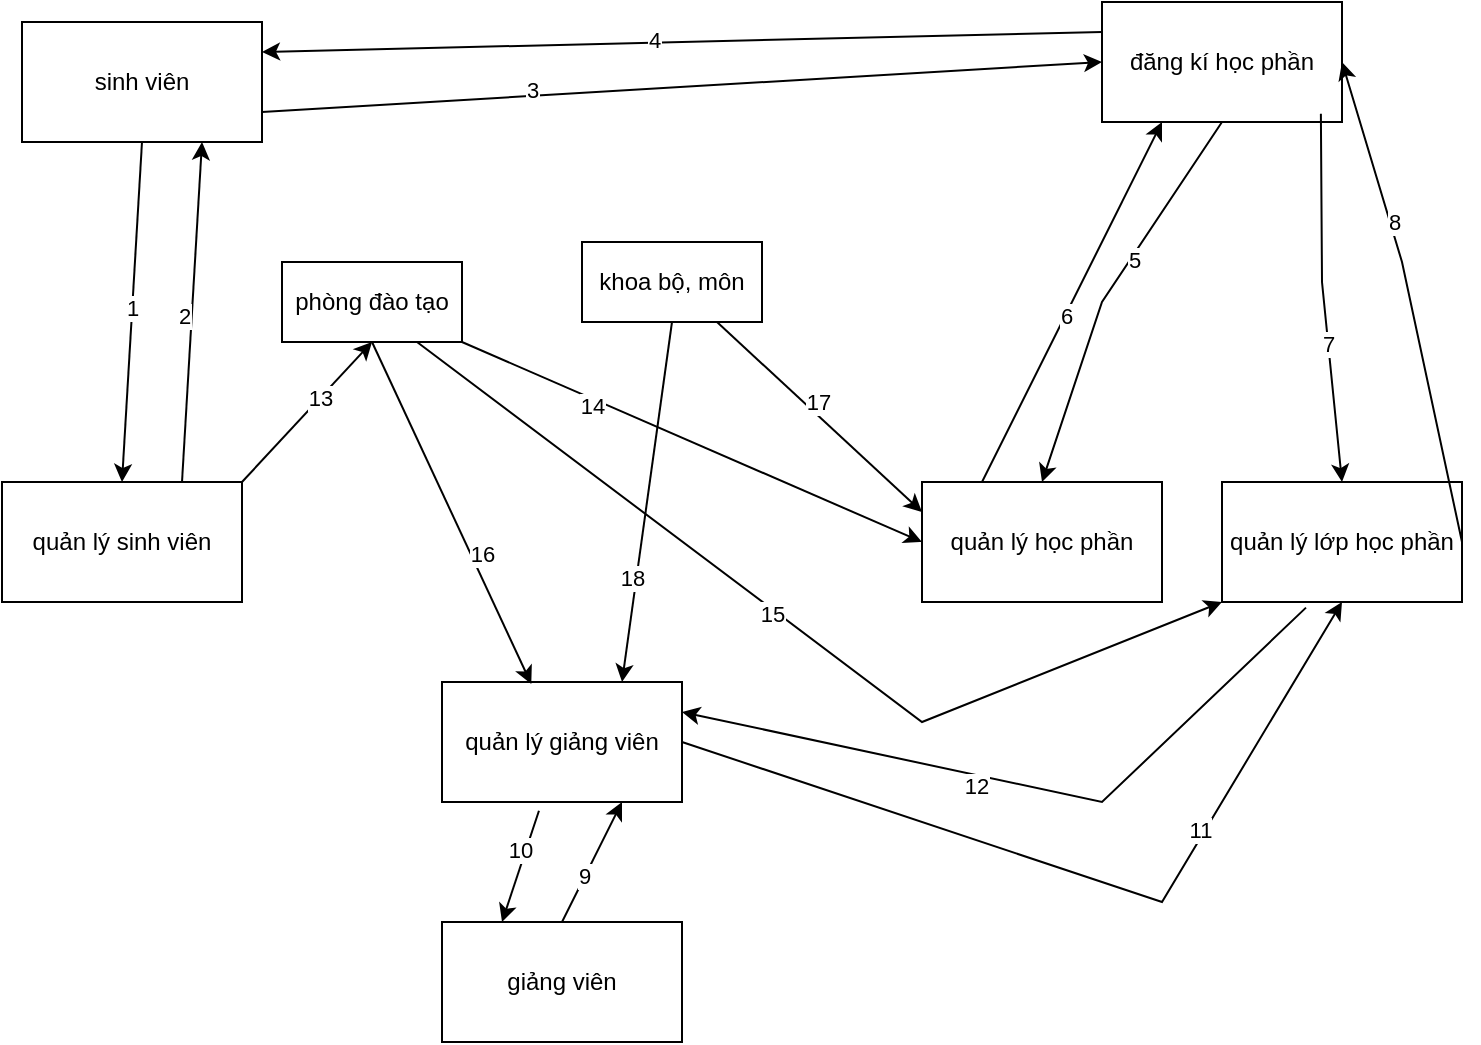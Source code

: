 <mxfile version="28.2.3">
  <diagram name="Page-1" id="RhjmA6OBy8CS-5F4wgAC">
    <mxGraphModel dx="957" dy="629" grid="1" gridSize="10" guides="1" tooltips="1" connect="1" arrows="1" fold="1" page="1" pageScale="1" pageWidth="850" pageHeight="1100" math="0" shadow="0">
      <root>
        <mxCell id="0" />
        <mxCell id="1" parent="0" />
        <mxCell id="tZYwSCrGoD1mti8nqzn9-1" value="quản lý sinh viên" style="rounded=0;whiteSpace=wrap;html=1;" vertex="1" parent="1">
          <mxGeometry x="60" y="620" width="120" height="60" as="geometry" />
        </mxCell>
        <mxCell id="tZYwSCrGoD1mti8nqzn9-2" value="sinh viên" style="rounded=0;whiteSpace=wrap;html=1;" vertex="1" parent="1">
          <mxGeometry x="70" y="390" width="120" height="60" as="geometry" />
        </mxCell>
        <mxCell id="tZYwSCrGoD1mti8nqzn9-3" value="" style="endArrow=classic;html=1;rounded=0;entryX=0.5;entryY=0;entryDx=0;entryDy=0;exitX=0.5;exitY=1;exitDx=0;exitDy=0;" edge="1" parent="1" source="tZYwSCrGoD1mti8nqzn9-2" target="tZYwSCrGoD1mti8nqzn9-1">
          <mxGeometry width="50" height="50" relative="1" as="geometry">
            <mxPoint x="300" y="450" as="sourcePoint" />
            <mxPoint x="500" y="580" as="targetPoint" />
          </mxGeometry>
        </mxCell>
        <mxCell id="tZYwSCrGoD1mti8nqzn9-5" value="1" style="edgeLabel;html=1;align=center;verticalAlign=middle;resizable=0;points=[];" vertex="1" connectable="0" parent="tZYwSCrGoD1mti8nqzn9-3">
          <mxGeometry x="-0.045" relative="1" as="geometry">
            <mxPoint y="1" as="offset" />
          </mxGeometry>
        </mxCell>
        <mxCell id="tZYwSCrGoD1mti8nqzn9-4" value="" style="endArrow=classic;html=1;rounded=0;exitX=0.75;exitY=0;exitDx=0;exitDy=0;entryX=0.75;entryY=1;entryDx=0;entryDy=0;" edge="1" parent="1" source="tZYwSCrGoD1mti8nqzn9-1" target="tZYwSCrGoD1mti8nqzn9-2">
          <mxGeometry width="50" height="50" relative="1" as="geometry">
            <mxPoint x="450" y="330" as="sourcePoint" />
            <mxPoint x="500" y="280" as="targetPoint" />
          </mxGeometry>
        </mxCell>
        <mxCell id="tZYwSCrGoD1mti8nqzn9-6" value="2" style="edgeLabel;html=1;align=center;verticalAlign=middle;resizable=0;points=[];" vertex="1" connectable="0" parent="tZYwSCrGoD1mti8nqzn9-4">
          <mxGeometry x="-0.022" y="4" relative="1" as="geometry">
            <mxPoint as="offset" />
          </mxGeometry>
        </mxCell>
        <mxCell id="tZYwSCrGoD1mti8nqzn9-7" value="phòng đào tạo" style="rounded=0;whiteSpace=wrap;html=1;" vertex="1" parent="1">
          <mxGeometry x="200" y="510" width="90" height="40" as="geometry" />
        </mxCell>
        <mxCell id="tZYwSCrGoD1mti8nqzn9-8" value="đăng kí học phần" style="rounded=0;whiteSpace=wrap;html=1;" vertex="1" parent="1">
          <mxGeometry x="610" y="380" width="120" height="60" as="geometry" />
        </mxCell>
        <mxCell id="tZYwSCrGoD1mti8nqzn9-9" value="" style="endArrow=classic;html=1;rounded=0;exitX=1;exitY=0.75;exitDx=0;exitDy=0;entryX=0;entryY=0.5;entryDx=0;entryDy=0;" edge="1" parent="1" source="tZYwSCrGoD1mti8nqzn9-2" target="tZYwSCrGoD1mti8nqzn9-8">
          <mxGeometry width="50" height="50" relative="1" as="geometry">
            <mxPoint x="360" y="600" as="sourcePoint" />
            <mxPoint x="410" y="550" as="targetPoint" />
          </mxGeometry>
        </mxCell>
        <mxCell id="tZYwSCrGoD1mti8nqzn9-11" value="3" style="edgeLabel;html=1;align=center;verticalAlign=middle;resizable=0;points=[];" vertex="1" connectable="0" parent="tZYwSCrGoD1mti8nqzn9-9">
          <mxGeometry x="-0.358" y="3" relative="1" as="geometry">
            <mxPoint as="offset" />
          </mxGeometry>
        </mxCell>
        <mxCell id="tZYwSCrGoD1mti8nqzn9-10" value="" style="endArrow=classic;html=1;rounded=0;exitX=0;exitY=0.25;exitDx=0;exitDy=0;entryX=1;entryY=0.25;entryDx=0;entryDy=0;" edge="1" parent="1" source="tZYwSCrGoD1mti8nqzn9-8" target="tZYwSCrGoD1mti8nqzn9-2">
          <mxGeometry width="50" height="50" relative="1" as="geometry">
            <mxPoint x="360" y="600" as="sourcePoint" />
            <mxPoint x="410" y="550" as="targetPoint" />
          </mxGeometry>
        </mxCell>
        <mxCell id="tZYwSCrGoD1mti8nqzn9-12" value="4" style="edgeLabel;html=1;align=center;verticalAlign=middle;resizable=0;points=[];" vertex="1" connectable="0" parent="tZYwSCrGoD1mti8nqzn9-10">
          <mxGeometry x="0.068" y="-2" relative="1" as="geometry">
            <mxPoint as="offset" />
          </mxGeometry>
        </mxCell>
        <mxCell id="tZYwSCrGoD1mti8nqzn9-13" value="quản lý lớp học phần" style="rounded=0;whiteSpace=wrap;html=1;" vertex="1" parent="1">
          <mxGeometry x="670" y="620" width="120" height="60" as="geometry" />
        </mxCell>
        <mxCell id="tZYwSCrGoD1mti8nqzn9-14" value="quản lý học phần" style="rounded=0;whiteSpace=wrap;html=1;" vertex="1" parent="1">
          <mxGeometry x="520" y="620" width="120" height="60" as="geometry" />
        </mxCell>
        <mxCell id="tZYwSCrGoD1mti8nqzn9-15" value="" style="endArrow=classic;html=1;rounded=0;entryX=0.5;entryY=0;entryDx=0;entryDy=0;exitX=0.5;exitY=1;exitDx=0;exitDy=0;" edge="1" parent="1" source="tZYwSCrGoD1mti8nqzn9-8" target="tZYwSCrGoD1mti8nqzn9-14">
          <mxGeometry width="50" height="50" relative="1" as="geometry">
            <mxPoint x="360" y="600" as="sourcePoint" />
            <mxPoint x="410" y="550" as="targetPoint" />
            <Array as="points">
              <mxPoint x="610" y="530" />
            </Array>
          </mxGeometry>
        </mxCell>
        <mxCell id="tZYwSCrGoD1mti8nqzn9-16" value="5" style="edgeLabel;html=1;align=center;verticalAlign=middle;resizable=0;points=[];" vertex="1" connectable="0" parent="tZYwSCrGoD1mti8nqzn9-15">
          <mxGeometry x="-0.193" y="1" relative="1" as="geometry">
            <mxPoint as="offset" />
          </mxGeometry>
        </mxCell>
        <mxCell id="tZYwSCrGoD1mti8nqzn9-17" value="" style="endArrow=classic;html=1;rounded=0;entryX=0.25;entryY=1;entryDx=0;entryDy=0;exitX=0.25;exitY=0;exitDx=0;exitDy=0;" edge="1" parent="1" source="tZYwSCrGoD1mti8nqzn9-14" target="tZYwSCrGoD1mti8nqzn9-8">
          <mxGeometry width="50" height="50" relative="1" as="geometry">
            <mxPoint x="460" y="620" as="sourcePoint" />
            <mxPoint x="510" y="570" as="targetPoint" />
          </mxGeometry>
        </mxCell>
        <mxCell id="tZYwSCrGoD1mti8nqzn9-19" value="6" style="edgeLabel;html=1;align=center;verticalAlign=middle;resizable=0;points=[];" vertex="1" connectable="0" parent="tZYwSCrGoD1mti8nqzn9-17">
          <mxGeometry x="-0.08" y="1" relative="1" as="geometry">
            <mxPoint x="1" as="offset" />
          </mxGeometry>
        </mxCell>
        <mxCell id="tZYwSCrGoD1mti8nqzn9-20" value="" style="endArrow=classic;html=1;rounded=0;entryX=0.5;entryY=0;entryDx=0;entryDy=0;exitX=0.912;exitY=0.932;exitDx=0;exitDy=0;exitPerimeter=0;" edge="1" parent="1" source="tZYwSCrGoD1mti8nqzn9-8" target="tZYwSCrGoD1mti8nqzn9-13">
          <mxGeometry width="50" height="50" relative="1" as="geometry">
            <mxPoint x="750" y="550" as="sourcePoint" />
            <mxPoint x="410" y="550" as="targetPoint" />
            <Array as="points">
              <mxPoint x="720" y="520" />
            </Array>
          </mxGeometry>
        </mxCell>
        <mxCell id="tZYwSCrGoD1mti8nqzn9-21" value="7" style="edgeLabel;html=1;align=center;verticalAlign=middle;resizable=0;points=[];" vertex="1" connectable="0" parent="tZYwSCrGoD1mti8nqzn9-20">
          <mxGeometry x="0.241" relative="1" as="geometry">
            <mxPoint as="offset" />
          </mxGeometry>
        </mxCell>
        <mxCell id="tZYwSCrGoD1mti8nqzn9-22" value="" style="endArrow=classic;html=1;rounded=0;exitX=1;exitY=0.5;exitDx=0;exitDy=0;entryX=1;entryY=0.5;entryDx=0;entryDy=0;" edge="1" parent="1" source="tZYwSCrGoD1mti8nqzn9-13" target="tZYwSCrGoD1mti8nqzn9-8">
          <mxGeometry width="50" height="50" relative="1" as="geometry">
            <mxPoint x="360" y="600" as="sourcePoint" />
            <mxPoint x="410" y="550" as="targetPoint" />
            <Array as="points">
              <mxPoint x="760" y="510" />
            </Array>
          </mxGeometry>
        </mxCell>
        <mxCell id="tZYwSCrGoD1mti8nqzn9-23" value="8" style="edgeLabel;html=1;align=center;verticalAlign=middle;resizable=0;points=[];" vertex="1" connectable="0" parent="tZYwSCrGoD1mti8nqzn9-22">
          <mxGeometry x="0.315" y="-2" relative="1" as="geometry">
            <mxPoint y="-1" as="offset" />
          </mxGeometry>
        </mxCell>
        <mxCell id="tZYwSCrGoD1mti8nqzn9-24" value="quản lý giảng viên" style="rounded=0;whiteSpace=wrap;html=1;" vertex="1" parent="1">
          <mxGeometry x="280" y="720" width="120" height="60" as="geometry" />
        </mxCell>
        <mxCell id="tZYwSCrGoD1mti8nqzn9-25" value="giảng viên" style="rounded=0;whiteSpace=wrap;html=1;" vertex="1" parent="1">
          <mxGeometry x="280" y="840" width="120" height="60" as="geometry" />
        </mxCell>
        <mxCell id="tZYwSCrGoD1mti8nqzn9-26" value="" style="endArrow=classic;html=1;rounded=0;entryX=0.25;entryY=0;entryDx=0;entryDy=0;exitX=0.404;exitY=1.073;exitDx=0;exitDy=0;exitPerimeter=0;" edge="1" parent="1" source="tZYwSCrGoD1mti8nqzn9-24" target="tZYwSCrGoD1mti8nqzn9-25">
          <mxGeometry width="50" height="50" relative="1" as="geometry">
            <mxPoint x="360" y="600" as="sourcePoint" />
            <mxPoint x="410" y="550" as="targetPoint" />
          </mxGeometry>
        </mxCell>
        <mxCell id="tZYwSCrGoD1mti8nqzn9-28" value="10" style="edgeLabel;html=1;align=center;verticalAlign=middle;resizable=0;points=[];" vertex="1" connectable="0" parent="tZYwSCrGoD1mti8nqzn9-26">
          <mxGeometry x="-0.297" y="-3" relative="1" as="geometry">
            <mxPoint y="1" as="offset" />
          </mxGeometry>
        </mxCell>
        <mxCell id="tZYwSCrGoD1mti8nqzn9-27" value="" style="endArrow=classic;html=1;rounded=0;exitX=0.5;exitY=0;exitDx=0;exitDy=0;entryX=0.75;entryY=1;entryDx=0;entryDy=0;" edge="1" parent="1" source="tZYwSCrGoD1mti8nqzn9-25" target="tZYwSCrGoD1mti8nqzn9-24">
          <mxGeometry width="50" height="50" relative="1" as="geometry">
            <mxPoint x="360" y="600" as="sourcePoint" />
            <mxPoint x="410" y="550" as="targetPoint" />
          </mxGeometry>
        </mxCell>
        <mxCell id="tZYwSCrGoD1mti8nqzn9-29" value="9" style="edgeLabel;html=1;align=center;verticalAlign=middle;resizable=0;points=[];" vertex="1" connectable="0" parent="tZYwSCrGoD1mti8nqzn9-27">
          <mxGeometry x="-0.188" y="1" relative="1" as="geometry">
            <mxPoint y="1" as="offset" />
          </mxGeometry>
        </mxCell>
        <mxCell id="tZYwSCrGoD1mti8nqzn9-30" value="" style="endArrow=classic;html=1;rounded=0;exitX=1;exitY=0.5;exitDx=0;exitDy=0;entryX=0.5;entryY=1;entryDx=0;entryDy=0;" edge="1" parent="1" source="tZYwSCrGoD1mti8nqzn9-24" target="tZYwSCrGoD1mti8nqzn9-13">
          <mxGeometry width="50" height="50" relative="1" as="geometry">
            <mxPoint x="360" y="600" as="sourcePoint" />
            <mxPoint x="410" y="550" as="targetPoint" />
            <Array as="points">
              <mxPoint x="640" y="830" />
            </Array>
          </mxGeometry>
        </mxCell>
        <mxCell id="tZYwSCrGoD1mti8nqzn9-31" value="11" style="edgeLabel;html=1;align=center;verticalAlign=middle;resizable=0;points=[];" vertex="1" connectable="0" parent="tZYwSCrGoD1mti8nqzn9-30">
          <mxGeometry x="0.371" y="2" relative="1" as="geometry">
            <mxPoint as="offset" />
          </mxGeometry>
        </mxCell>
        <mxCell id="tZYwSCrGoD1mti8nqzn9-32" value="" style="endArrow=classic;html=1;rounded=0;exitX=0.35;exitY=1.047;exitDx=0;exitDy=0;entryX=1;entryY=0.25;entryDx=0;entryDy=0;exitPerimeter=0;" edge="1" parent="1" source="tZYwSCrGoD1mti8nqzn9-13" target="tZYwSCrGoD1mti8nqzn9-24">
          <mxGeometry width="50" height="50" relative="1" as="geometry">
            <mxPoint x="360" y="600" as="sourcePoint" />
            <mxPoint x="410" y="550" as="targetPoint" />
            <Array as="points">
              <mxPoint x="610" y="780" />
            </Array>
          </mxGeometry>
        </mxCell>
        <mxCell id="tZYwSCrGoD1mti8nqzn9-33" value="12" style="edgeLabel;html=1;align=center;verticalAlign=middle;resizable=0;points=[];" vertex="1" connectable="0" parent="tZYwSCrGoD1mti8nqzn9-32">
          <mxGeometry x="0.155" y="5" relative="1" as="geometry">
            <mxPoint x="1" as="offset" />
          </mxGeometry>
        </mxCell>
        <mxCell id="tZYwSCrGoD1mti8nqzn9-35" value="" style="endArrow=classic;html=1;rounded=0;exitX=1;exitY=0;exitDx=0;exitDy=0;entryX=0.5;entryY=1;entryDx=0;entryDy=0;" edge="1" parent="1" source="tZYwSCrGoD1mti8nqzn9-1" target="tZYwSCrGoD1mti8nqzn9-7">
          <mxGeometry width="50" height="50" relative="1" as="geometry">
            <mxPoint x="400" y="720" as="sourcePoint" />
            <mxPoint x="450" y="670" as="targetPoint" />
          </mxGeometry>
        </mxCell>
        <mxCell id="tZYwSCrGoD1mti8nqzn9-36" value="13" style="edgeLabel;html=1;align=center;verticalAlign=middle;resizable=0;points=[];" vertex="1" connectable="0" parent="tZYwSCrGoD1mti8nqzn9-35">
          <mxGeometry x="0.206" relative="1" as="geometry">
            <mxPoint as="offset" />
          </mxGeometry>
        </mxCell>
        <mxCell id="tZYwSCrGoD1mti8nqzn9-37" value="" style="endArrow=classic;html=1;rounded=0;exitX=1;exitY=1;exitDx=0;exitDy=0;entryX=0;entryY=0.5;entryDx=0;entryDy=0;" edge="1" parent="1" source="tZYwSCrGoD1mti8nqzn9-7" target="tZYwSCrGoD1mti8nqzn9-14">
          <mxGeometry width="50" height="50" relative="1" as="geometry">
            <mxPoint x="400" y="720" as="sourcePoint" />
            <mxPoint x="450" y="670" as="targetPoint" />
          </mxGeometry>
        </mxCell>
        <mxCell id="tZYwSCrGoD1mti8nqzn9-38" value="14" style="edgeLabel;html=1;align=center;verticalAlign=middle;resizable=0;points=[];" vertex="1" connectable="0" parent="tZYwSCrGoD1mti8nqzn9-37">
          <mxGeometry x="-0.429" y="-3" relative="1" as="geometry">
            <mxPoint as="offset" />
          </mxGeometry>
        </mxCell>
        <mxCell id="tZYwSCrGoD1mti8nqzn9-39" value="" style="endArrow=classic;html=1;rounded=0;exitX=0.75;exitY=1;exitDx=0;exitDy=0;entryX=0;entryY=1;entryDx=0;entryDy=0;" edge="1" parent="1" source="tZYwSCrGoD1mti8nqzn9-7" target="tZYwSCrGoD1mti8nqzn9-13">
          <mxGeometry width="50" height="50" relative="1" as="geometry">
            <mxPoint x="400" y="720" as="sourcePoint" />
            <mxPoint x="450" y="670" as="targetPoint" />
            <Array as="points">
              <mxPoint x="520" y="740" />
            </Array>
          </mxGeometry>
        </mxCell>
        <mxCell id="tZYwSCrGoD1mti8nqzn9-40" value="15" style="edgeLabel;html=1;align=center;verticalAlign=middle;resizable=0;points=[];" vertex="1" connectable="0" parent="tZYwSCrGoD1mti8nqzn9-39">
          <mxGeometry x="-0.069" y="-3" relative="1" as="geometry">
            <mxPoint x="1" as="offset" />
          </mxGeometry>
        </mxCell>
        <mxCell id="tZYwSCrGoD1mti8nqzn9-41" value="" style="endArrow=classic;html=1;rounded=0;exitX=0.5;exitY=1;exitDx=0;exitDy=0;entryX=0.372;entryY=0.017;entryDx=0;entryDy=0;entryPerimeter=0;" edge="1" parent="1" source="tZYwSCrGoD1mti8nqzn9-7" target="tZYwSCrGoD1mti8nqzn9-24">
          <mxGeometry width="50" height="50" relative="1" as="geometry">
            <mxPoint x="380" y="630" as="sourcePoint" />
            <mxPoint x="430" y="580" as="targetPoint" />
          </mxGeometry>
        </mxCell>
        <mxCell id="tZYwSCrGoD1mti8nqzn9-42" value="16" style="edgeLabel;html=1;align=center;verticalAlign=middle;resizable=0;points=[];" vertex="1" connectable="0" parent="tZYwSCrGoD1mti8nqzn9-41">
          <mxGeometry x="0.259" y="5" relative="1" as="geometry">
            <mxPoint as="offset" />
          </mxGeometry>
        </mxCell>
        <mxCell id="tZYwSCrGoD1mti8nqzn9-43" value="khoa bộ, môn" style="rounded=0;whiteSpace=wrap;html=1;" vertex="1" parent="1">
          <mxGeometry x="350" y="500" width="90" height="40" as="geometry" />
        </mxCell>
        <mxCell id="tZYwSCrGoD1mti8nqzn9-44" value="" style="endArrow=classic;html=1;rounded=0;exitX=0.75;exitY=1;exitDx=0;exitDy=0;entryX=0;entryY=0.25;entryDx=0;entryDy=0;" edge="1" parent="1" source="tZYwSCrGoD1mti8nqzn9-43" target="tZYwSCrGoD1mti8nqzn9-14">
          <mxGeometry width="50" height="50" relative="1" as="geometry">
            <mxPoint x="380" y="630" as="sourcePoint" />
            <mxPoint x="430" y="580" as="targetPoint" />
          </mxGeometry>
        </mxCell>
        <mxCell id="tZYwSCrGoD1mti8nqzn9-45" value="17" style="edgeLabel;html=1;align=center;verticalAlign=middle;resizable=0;points=[];" vertex="1" connectable="0" parent="tZYwSCrGoD1mti8nqzn9-44">
          <mxGeometry x="-0.09" y="5" relative="1" as="geometry">
            <mxPoint as="offset" />
          </mxGeometry>
        </mxCell>
        <mxCell id="tZYwSCrGoD1mti8nqzn9-46" value="" style="endArrow=classic;html=1;rounded=0;exitX=0.5;exitY=1;exitDx=0;exitDy=0;entryX=0.75;entryY=0;entryDx=0;entryDy=0;" edge="1" parent="1" source="tZYwSCrGoD1mti8nqzn9-43" target="tZYwSCrGoD1mti8nqzn9-24">
          <mxGeometry width="50" height="50" relative="1" as="geometry">
            <mxPoint x="380" y="630" as="sourcePoint" />
            <mxPoint x="430" y="580" as="targetPoint" />
          </mxGeometry>
        </mxCell>
        <mxCell id="tZYwSCrGoD1mti8nqzn9-47" value="18" style="edgeLabel;html=1;align=center;verticalAlign=middle;resizable=0;points=[];" vertex="1" connectable="0" parent="tZYwSCrGoD1mti8nqzn9-46">
          <mxGeometry x="0.434" y="-2" relative="1" as="geometry">
            <mxPoint y="-1" as="offset" />
          </mxGeometry>
        </mxCell>
      </root>
    </mxGraphModel>
  </diagram>
</mxfile>

